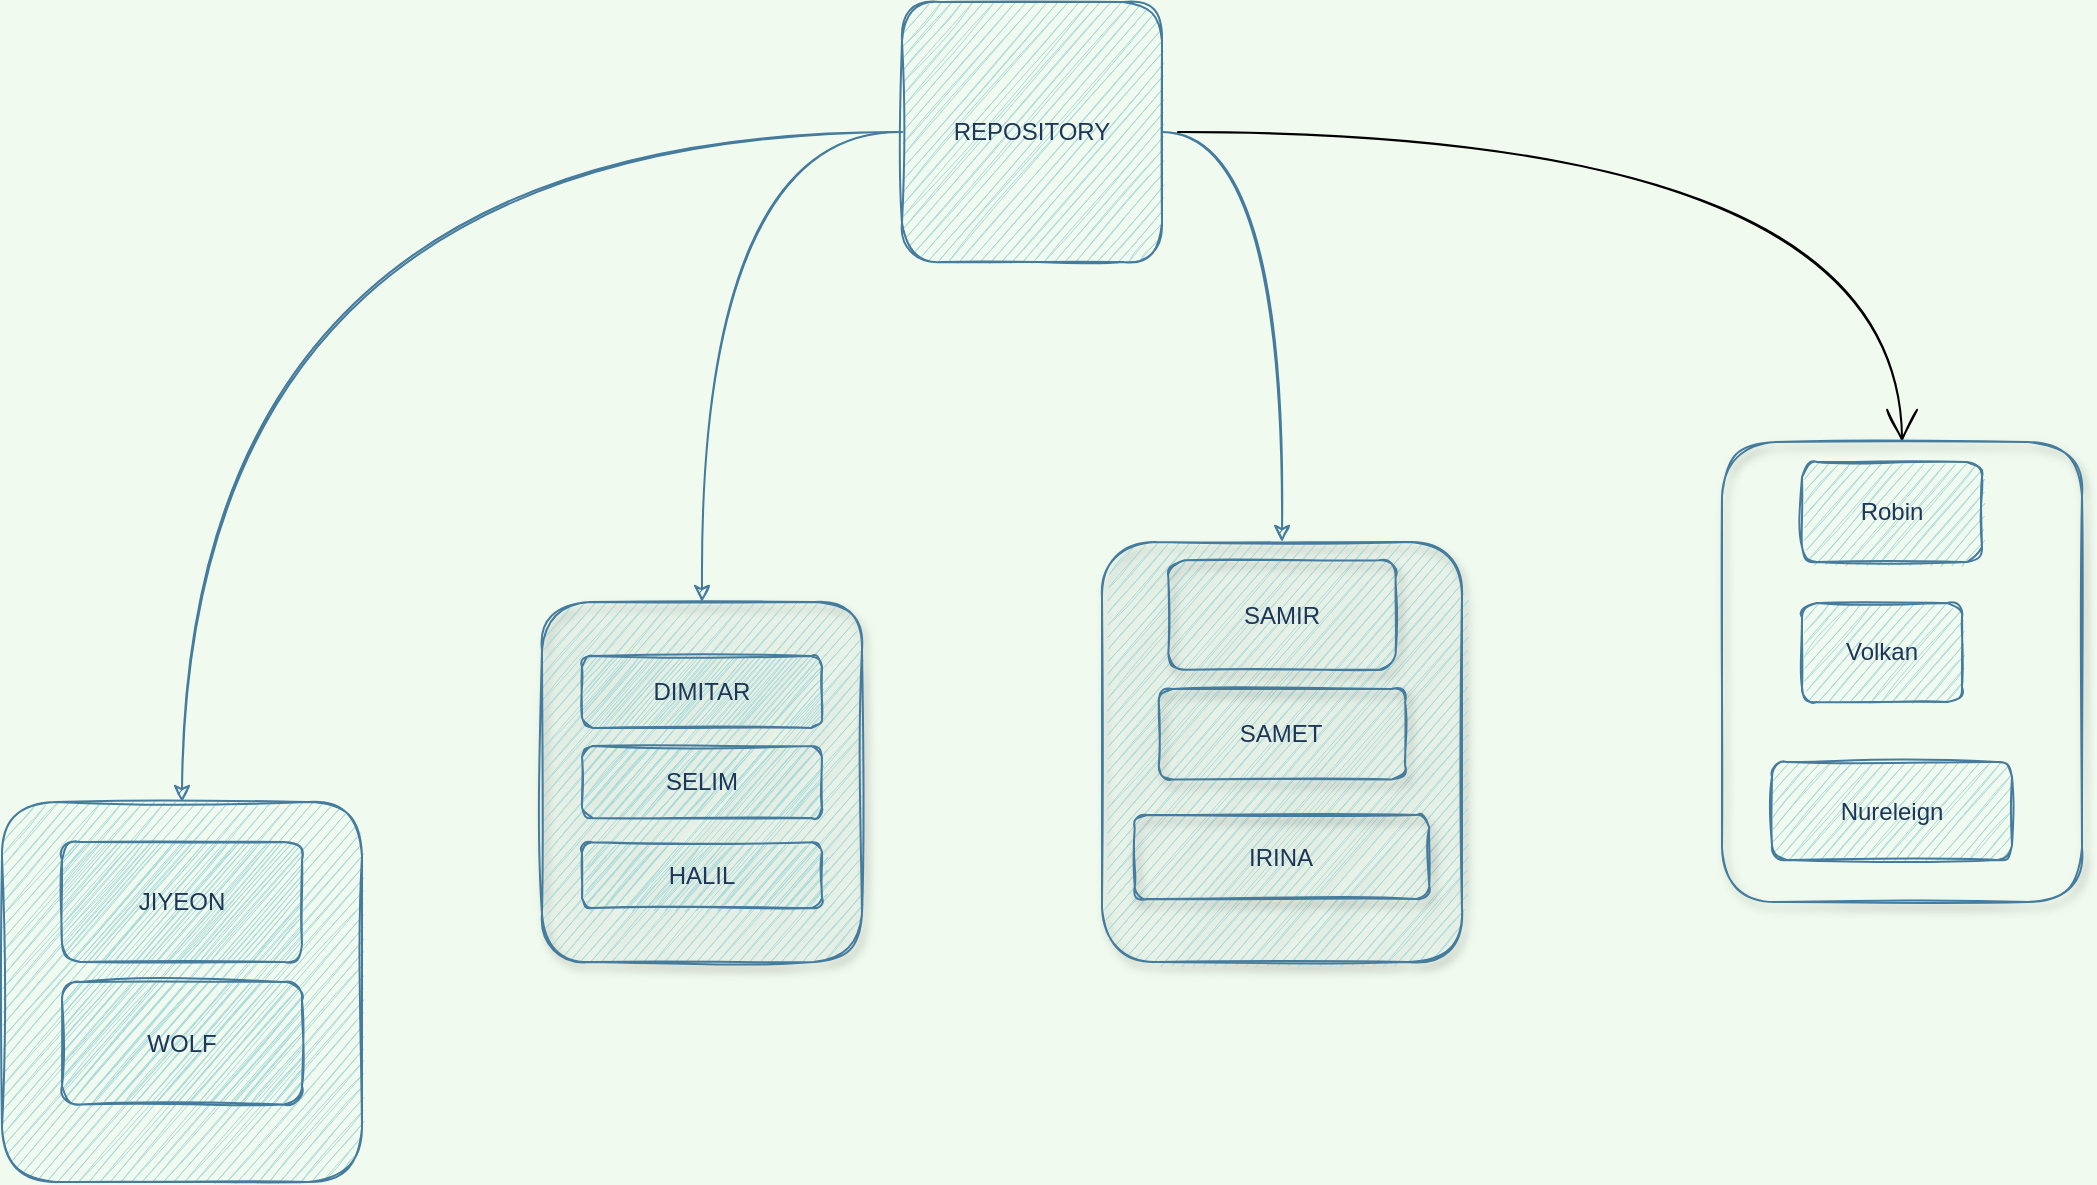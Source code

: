 <mxfile version="20.3.0" type="device"><diagram id="DPopsvFeIzGGHTCfZJju" name="Page-1"><mxGraphModel dx="1185" dy="728" grid="1" gridSize="10" guides="1" tooltips="1" connect="1" arrows="1" fold="1" page="1" pageScale="1" pageWidth="1169" pageHeight="827" background="#F1FAEE" math="0" shadow="0"><root><mxCell id="0"/><mxCell id="1" parent="0"/><mxCell id="cbsIBcHWa7MHVYniEjPZ-23" style="edgeStyle=orthogonalEdgeStyle;rounded=1;orthogonalLoop=1;jettySize=auto;html=1;labelBackgroundColor=#F1FAEE;strokeColor=#457B9D;fontColor=#1D3557;curved=1;sketch=1;" edge="1" parent="1" source="cbsIBcHWa7MHVYniEjPZ-1"><mxGeometry relative="1" as="geometry"><mxPoint x="440" y="380" as="targetPoint"/></mxGeometry></mxCell><mxCell id="cbsIBcHWa7MHVYniEjPZ-24" style="edgeStyle=orthogonalEdgeStyle;rounded=1;orthogonalLoop=1;jettySize=auto;html=1;labelBackgroundColor=#F1FAEE;strokeColor=#457B9D;fontColor=#1D3557;curved=1;sketch=1;" edge="1" parent="1" source="cbsIBcHWa7MHVYniEjPZ-1"><mxGeometry relative="1" as="geometry"><mxPoint x="180" y="480" as="targetPoint"/></mxGeometry></mxCell><mxCell id="cbsIBcHWa7MHVYniEjPZ-26" style="edgeStyle=orthogonalEdgeStyle;rounded=1;orthogonalLoop=1;jettySize=auto;html=1;fontColor=#1D3557;labelBackgroundColor=#F1FAEE;strokeColor=#457B9D;curved=1;sketch=1;" edge="1" parent="1" source="cbsIBcHWa7MHVYniEjPZ-1"><mxGeometry relative="1" as="geometry"><mxPoint x="730" y="350" as="targetPoint"/></mxGeometry></mxCell><mxCell id="cbsIBcHWa7MHVYniEjPZ-28" style="edgeStyle=orthogonalEdgeStyle;curved=1;rounded=0;sketch=1;hachureGap=4;orthogonalLoop=1;jettySize=auto;html=1;fontFamily=Architects Daughter;fontSource=https%3A%2F%2Ffonts.googleapis.com%2Fcss%3Ffamily%3DArchitects%2BDaughter;fontSize=16;endArrow=open;startSize=14;endSize=14;sourcePerimeterSpacing=8;targetPerimeterSpacing=8;" edge="1" parent="1" source="cbsIBcHWa7MHVYniEjPZ-1"><mxGeometry relative="1" as="geometry"><mxPoint x="1040" y="300" as="targetPoint"/></mxGeometry></mxCell><mxCell id="cbsIBcHWa7MHVYniEjPZ-1" value="REPOSITORY" style="whiteSpace=wrap;html=1;aspect=fixed;fillColor=#A8DADC;strokeColor=#457B9D;fontColor=#1D3557;rounded=1;sketch=1;" vertex="1" parent="1"><mxGeometry x="540" y="80" width="130" height="130" as="geometry"/></mxCell><mxCell id="cbsIBcHWa7MHVYniEjPZ-20" value="" style="group;strokeColor=#457B9D;rounded=1;fillColor=#A8DADC;fontColor=#1D3557;sketch=1;" vertex="1" connectable="0" parent="1"><mxGeometry x="90" y="480" width="180" height="190" as="geometry"/></mxCell><mxCell id="cbsIBcHWa7MHVYniEjPZ-2" value="JIYEON" style="rounded=1;whiteSpace=wrap;html=1;fillColor=#A8DADC;strokeColor=#457B9D;fontColor=#1D3557;sketch=1;" vertex="1" parent="cbsIBcHWa7MHVYniEjPZ-20"><mxGeometry x="30" y="20" width="120" height="60" as="geometry"/></mxCell><mxCell id="cbsIBcHWa7MHVYniEjPZ-3" value="WOLF" style="rounded=1;whiteSpace=wrap;html=1;fillColor=#A8DADC;strokeColor=#457B9D;fontColor=#1D3557;sketch=1;" vertex="1" parent="cbsIBcHWa7MHVYniEjPZ-20"><mxGeometry x="30" y="90" width="120" height="61.25" as="geometry"/></mxCell><mxCell id="cbsIBcHWa7MHVYniEjPZ-21" value="" style="group;strokeColor=#457B9D;rounded=1;shadow=1;fillColor=#A8DADC;sketch=1;glass=0;fontColor=#1D3557;" vertex="1" connectable="0" parent="1"><mxGeometry x="360" y="380" width="160" height="180" as="geometry"/></mxCell><mxCell id="cbsIBcHWa7MHVYniEjPZ-4" value="DIMITAR" style="rounded=1;whiteSpace=wrap;html=1;fillColor=#A8DADC;strokeColor=#457B9D;fontColor=#1D3557;sketch=1;" vertex="1" parent="cbsIBcHWa7MHVYniEjPZ-21"><mxGeometry x="20" y="27" width="120" height="36" as="geometry"/></mxCell><mxCell id="cbsIBcHWa7MHVYniEjPZ-5" value="HALIL" style="rounded=1;whiteSpace=wrap;html=1;fillColor=#A8DADC;strokeColor=#457B9D;fontColor=#1D3557;sketch=1;" vertex="1" parent="cbsIBcHWa7MHVYniEjPZ-21"><mxGeometry x="20" y="120.15" width="120" height="32.85" as="geometry"/></mxCell><mxCell id="cbsIBcHWa7MHVYniEjPZ-12" value="SELIM" style="rounded=1;whiteSpace=wrap;html=1;fillColor=#A8DADC;strokeColor=#457B9D;fontColor=#1D3557;sketch=1;" vertex="1" parent="cbsIBcHWa7MHVYniEjPZ-21"><mxGeometry x="20" y="72" width="120" height="36" as="geometry"/></mxCell><mxCell id="cbsIBcHWa7MHVYniEjPZ-25" value="" style="group;strokeColor=#457B9D;shadow=1;sketch=1;rounded=1;fillColor=#A8DADC;fontColor=#1D3557;" vertex="1" connectable="0" parent="1"><mxGeometry x="640" y="350" width="180" height="210" as="geometry"/></mxCell><mxCell id="cbsIBcHWa7MHVYniEjPZ-6" value="SAMET" style="rounded=1;whiteSpace=wrap;html=1;fillColor=none;strokeColor=#457B9D;shadow=1;sketch=1;fontColor=#1D3557;" vertex="1" parent="cbsIBcHWa7MHVYniEjPZ-25"><mxGeometry x="28.421" y="73.5" width="123.158" height="45.196" as="geometry"/></mxCell><mxCell id="cbsIBcHWa7MHVYniEjPZ-13" value="SAMIR" style="rounded=1;whiteSpace=wrap;html=1;fillColor=none;strokeColor=#457B9D;shadow=1;sketch=1;fontColor=#1D3557;" vertex="1" parent="cbsIBcHWa7MHVYniEjPZ-25"><mxGeometry x="33.158" y="9.13" width="113.684" height="54.783" as="geometry"/></mxCell><mxCell id="cbsIBcHWa7MHVYniEjPZ-16" value="IRINA" style="rounded=1;whiteSpace=wrap;html=1;fillColor=none;strokeColor=#457B9D;shadow=1;sketch=1;fontColor=#1D3557;glass=0;" vertex="1" parent="cbsIBcHWa7MHVYniEjPZ-25"><mxGeometry x="16.364" y="136.5" width="147.273" height="42" as="geometry"/></mxCell><mxCell id="cbsIBcHWa7MHVYniEjPZ-27" value="" style="group;strokeColor=#457B9D;rounded=1;sketch=1;shadow=1;fontColor=#1D3557;" vertex="1" connectable="0" parent="1"><mxGeometry x="950" y="300" width="180" height="230" as="geometry"/></mxCell><mxCell id="cbsIBcHWa7MHVYniEjPZ-7" value="Robin" style="rounded=1;whiteSpace=wrap;html=1;fillColor=#A8DADC;strokeColor=#457B9D;fontColor=#1D3557;sketch=1;" vertex="1" parent="cbsIBcHWa7MHVYniEjPZ-27"><mxGeometry x="40" y="10" width="90" height="50" as="geometry"/></mxCell><mxCell id="cbsIBcHWa7MHVYniEjPZ-8" value="Nureleign" style="rounded=1;whiteSpace=wrap;html=1;fillColor=#A8DADC;strokeColor=#457B9D;fontColor=#1D3557;sketch=1;" vertex="1" parent="cbsIBcHWa7MHVYniEjPZ-27"><mxGeometry x="25" y="160" width="120" height="49" as="geometry"/></mxCell><mxCell id="cbsIBcHWa7MHVYniEjPZ-14" value="Volkan" style="rounded=1;whiteSpace=wrap;html=1;fillColor=#A8DADC;strokeColor=#457B9D;fontColor=#1D3557;sketch=1;" vertex="1" parent="cbsIBcHWa7MHVYniEjPZ-27"><mxGeometry x="40" y="80.5" width="80" height="49.5" as="geometry"/></mxCell></root></mxGraphModel></diagram></mxfile>